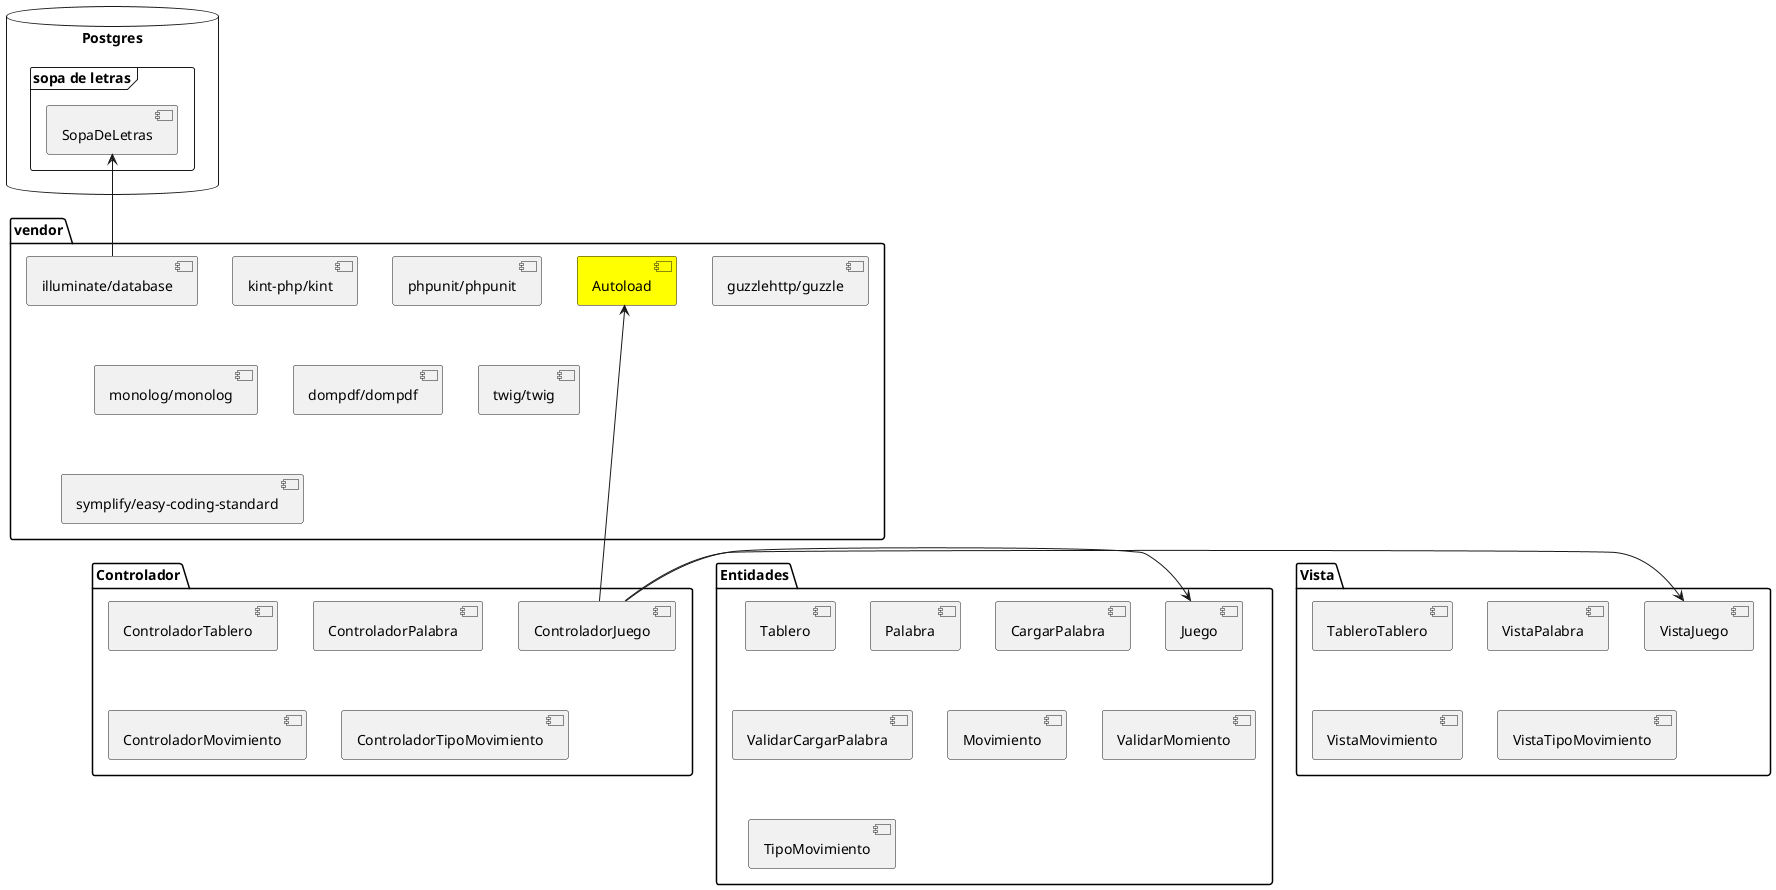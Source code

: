 @startuml diagrama_paquetes
' https://plantuml.com/es/

package "vendor" {
  [kint-php/kint]
  [phpunit/phpunit]
  [guzzlehttp/guzzle]
  [monolog/monolog]
  [dompdf/dompdf]
  [twig/twig]
  [symplify/easy-coding-standard]
  [illuminate/database]
  [Autoload] #Yellow
}

package "Entidades" {
  [Juego]
  [Tablero]
  [Palabra]
  [CargarPalabra]
  [ValidarCargarPalabra]
  [Movimiento]
  [ValidarMomiento]
  [TipoMovimiento]
}

package "Controlador" {
  [ControladorJuego]
  [ControladorTablero]
  [ControladorPalabra]
  [ControladorMovimiento]
  [ControladorTipoMovimiento]
}

package "Vista" {
  [VistaJuego]
  [TableroTablero]
  [VistaPalabra]
  [VistaMovimiento]
  [VistaTipoMovimiento]
}




database "Postgres" {
    frame "sopa de letras" {
        [SopaDeLetras]
    }
}


[ControladorJuego] -left-> [Autoload]
[ControladorJuego] -right-> [Juego]
[ControladorJuego] -right-> [VistaJuego]
[illuminate/database] -up-> [SopaDeLetras]

@enduml